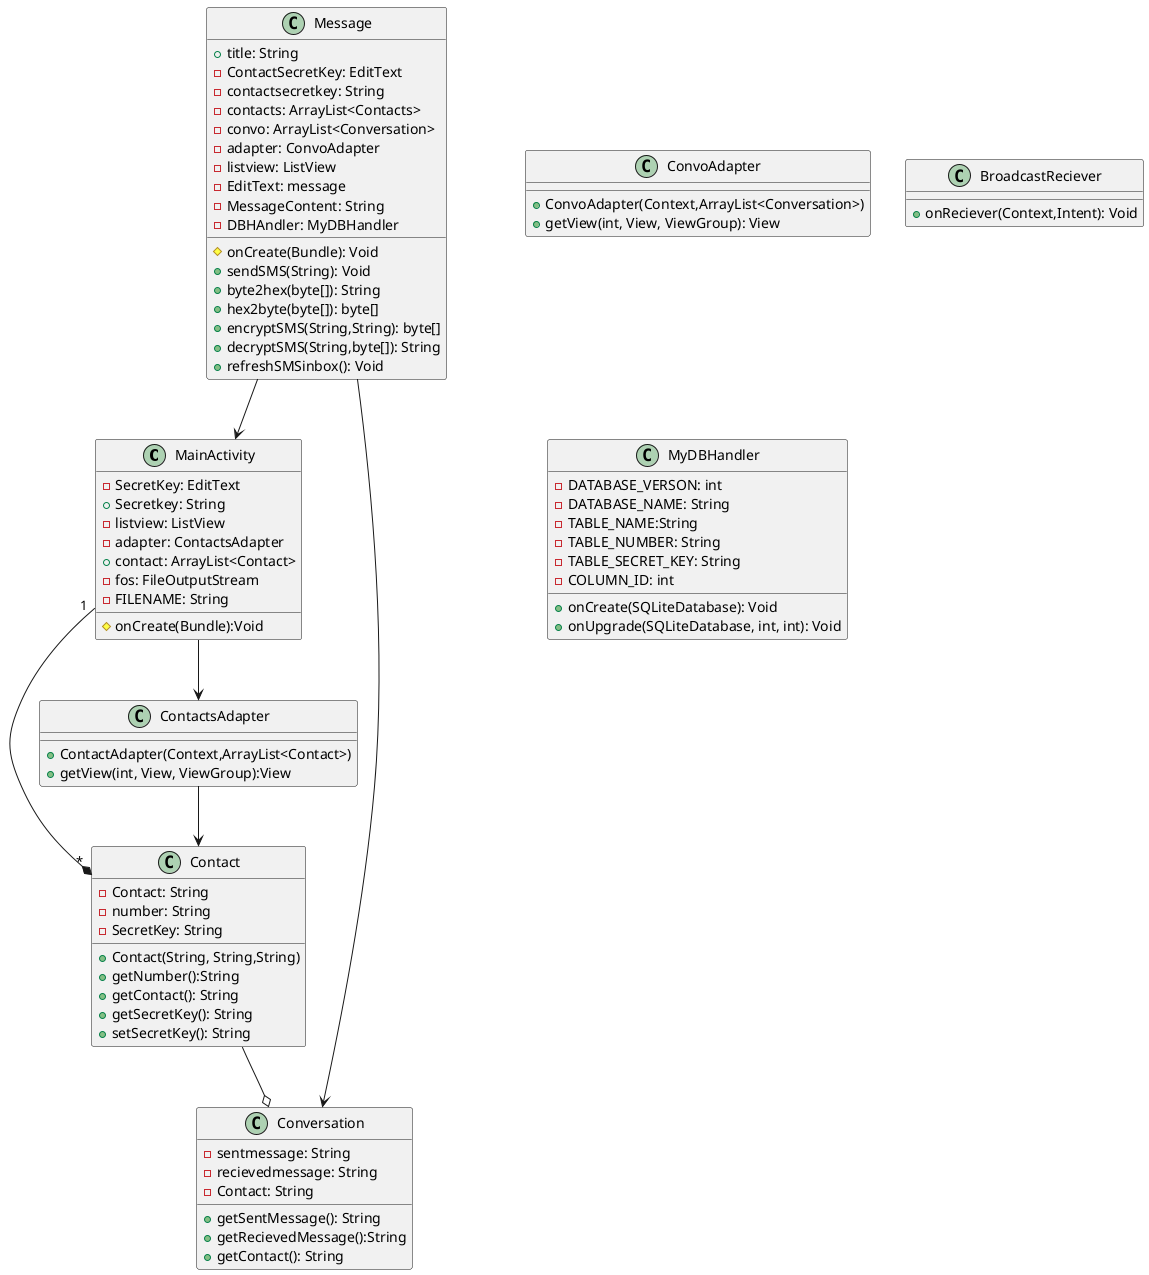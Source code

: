 
Extension/inheritance <|--
Composition	*--
Aggregation	o--
directed association <--
dependency <..

@startuml

class MainActivity
class Message
class Conversation
Class Contact
Class ContactsAdapter
Class ConvoAdapter
Class BroadcastReciever
Class MyDBHandler

MainActivity"1" -*"*" Contact
MainActivity --> ContactsAdapter
ContactsAdapter --> Contact
Contact--o Conversation
Message --> MainActivity
Message->Conversation



class MainActivity{
-SecretKey: EditText
+Secretkey: String
-listview: ListView
-adapter: ContactsAdapter
+contact: ArrayList<Contact>
-fos: FileOutputStream
-FILENAME: String
#onCreate(Bundle):Void
}
Class Message{
+title: String
-ContactSecretKey: EditText
-contactsecretkey: String
-contacts: ArrayList<Contacts>
-convo: ArrayList<Conversation>
-adapter: ConvoAdapter
-listview: ListView
-EditText: message
-MessageContent: String
-DBHAndler: MyDBHandler
#onCreate(Bundle): Void
+sendSMS(String): Void
+byte2hex(byte[]): String
+hex2byte(byte[]): byte[]
+encryptSMS(String,String): byte[]
+decryptSMS(String,byte[]): String
+refreshSMSinbox(): Void
}

Class Conversation{
-sentmessage: String
-recievedmessage: String
-Contact: String
+getSentMessage(): String
+getRecievedMessage():String
+getContact(): String
}
Class ConvoAdapter{
+ConvoAdapter(Context,ArrayList<Conversation>)
+getView(int, View, ViewGroup): View
}
Class ContactsAdapter{
+ContactAdapter(Context,ArrayList<Contact>)
+getView(int, View, ViewGroup):View
}
Class Contact{
-Contact: String
-number: String
-SecretKey: String
+Contact(String, String,String)
+getNumber():String
+getContact(): String
+getSecretKey(): String
+setSecretKey(): String
}
Class BroadcastReciever{
+onReciever(Context,Intent): Void
}
Class MyDBHandler{
-DATABASE_VERSON: int
-DATABASE_NAME: String
-TABLE_NAME:String
-TABLE_NUMBER: String
-TABLE_SECRET_KEY: String
-COLUMN_ID: int
+onCreate(SQLiteDatabase): Void
+onUpgrade(SQLiteDatabase, int, int): Void



}


@enduml
